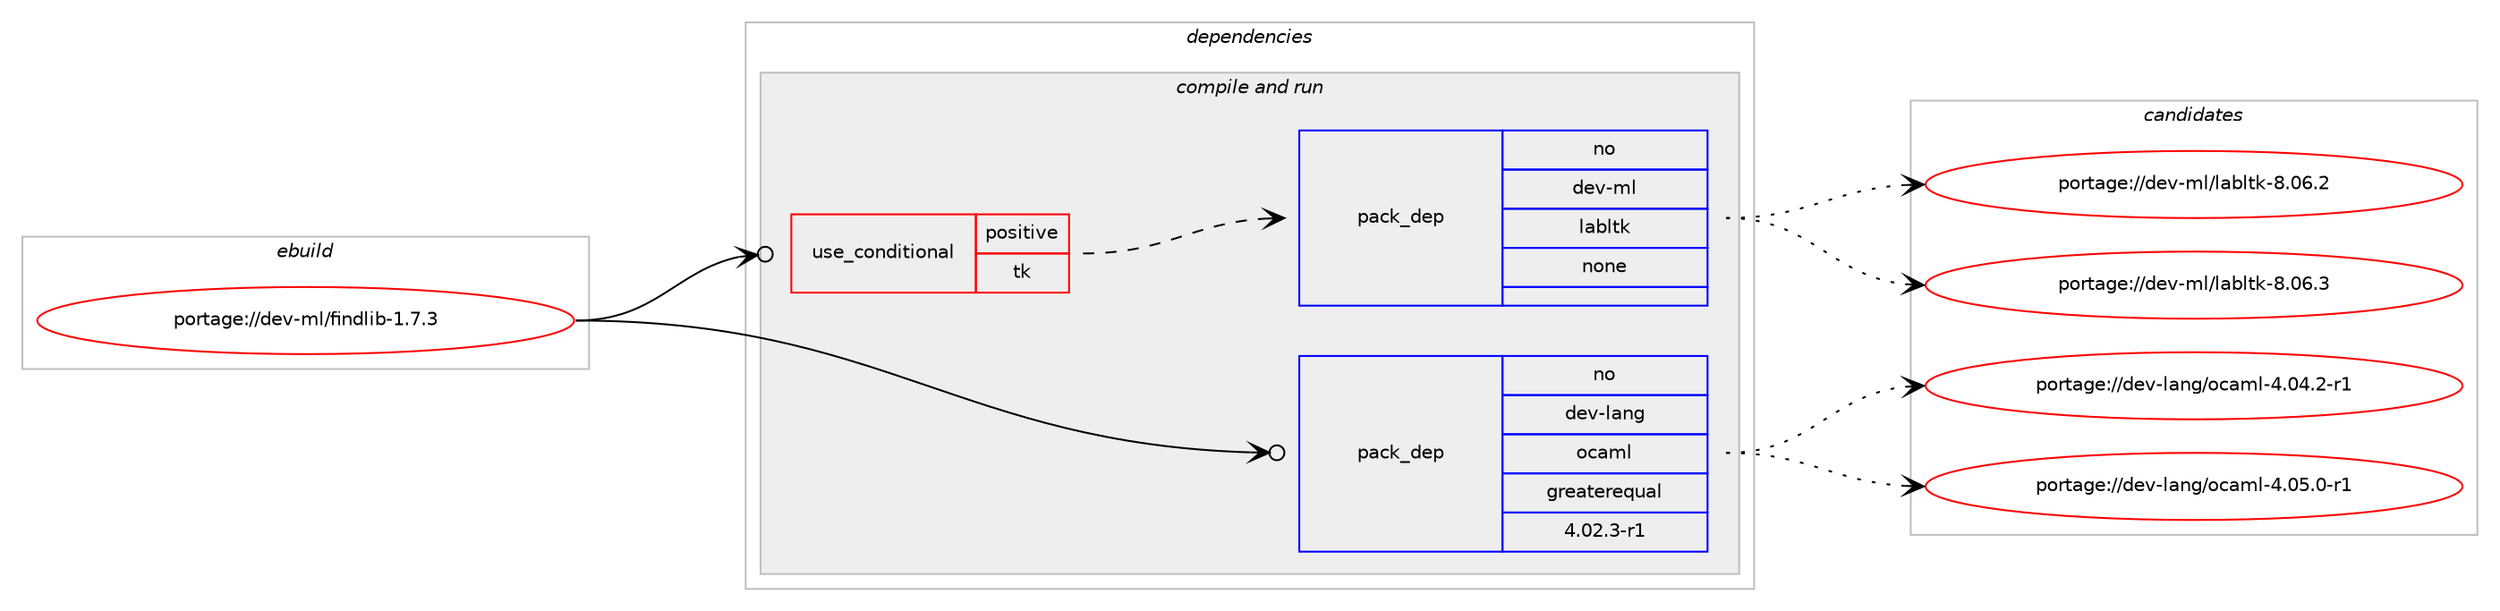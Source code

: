 digraph prolog {

# *************
# Graph options
# *************

newrank=true;
concentrate=true;
compound=true;
graph [rankdir=LR,fontname=Helvetica,fontsize=10,ranksep=1.5];#, ranksep=2.5, nodesep=0.2];
edge  [arrowhead=vee];
node  [fontname=Helvetica,fontsize=10];

# **********
# The ebuild
# **********

subgraph cluster_leftcol {
color=gray;
rank=same;
label=<<i>ebuild</i>>;
id [label="portage://dev-ml/findlib-1.7.3", color=red, width=4, href="../dev-ml/findlib-1.7.3.svg"];
}

# ****************
# The dependencies
# ****************

subgraph cluster_midcol {
color=gray;
label=<<i>dependencies</i>>;
subgraph cluster_compile {
fillcolor="#eeeeee";
style=filled;
label=<<i>compile</i>>;
}
subgraph cluster_compileandrun {
fillcolor="#eeeeee";
style=filled;
label=<<i>compile and run</i>>;
subgraph cond22377 {
dependency106352 [label=<<TABLE BORDER="0" CELLBORDER="1" CELLSPACING="0" CELLPADDING="4"><TR><TD ROWSPAN="3" CELLPADDING="10">use_conditional</TD></TR><TR><TD>positive</TD></TR><TR><TD>tk</TD></TR></TABLE>>, shape=none, color=red];
subgraph pack80831 {
dependency106353 [label=<<TABLE BORDER="0" CELLBORDER="1" CELLSPACING="0" CELLPADDING="4" WIDTH="220"><TR><TD ROWSPAN="6" CELLPADDING="30">pack_dep</TD></TR><TR><TD WIDTH="110">no</TD></TR><TR><TD>dev-ml</TD></TR><TR><TD>labltk</TD></TR><TR><TD>none</TD></TR><TR><TD></TD></TR></TABLE>>, shape=none, color=blue];
}
dependency106352:e -> dependency106353:w [weight=20,style="dashed",arrowhead="vee"];
}
id:e -> dependency106352:w [weight=20,style="solid",arrowhead="odotvee"];
subgraph pack80832 {
dependency106354 [label=<<TABLE BORDER="0" CELLBORDER="1" CELLSPACING="0" CELLPADDING="4" WIDTH="220"><TR><TD ROWSPAN="6" CELLPADDING="30">pack_dep</TD></TR><TR><TD WIDTH="110">no</TD></TR><TR><TD>dev-lang</TD></TR><TR><TD>ocaml</TD></TR><TR><TD>greaterequal</TD></TR><TR><TD>4.02.3-r1</TD></TR></TABLE>>, shape=none, color=blue];
}
id:e -> dependency106354:w [weight=20,style="solid",arrowhead="odotvee"];
}
subgraph cluster_run {
fillcolor="#eeeeee";
style=filled;
label=<<i>run</i>>;
}
}

# **************
# The candidates
# **************

subgraph cluster_choices {
rank=same;
color=gray;
label=<<i>candidates</i>>;

subgraph choice80831 {
color=black;
nodesep=1;
choiceportage1001011184510910847108979810811610745564648544650 [label="portage://dev-ml/labltk-8.06.2", color=red, width=4,href="../dev-ml/labltk-8.06.2.svg"];
choiceportage1001011184510910847108979810811610745564648544651 [label="portage://dev-ml/labltk-8.06.3", color=red, width=4,href="../dev-ml/labltk-8.06.3.svg"];
dependency106353:e -> choiceportage1001011184510910847108979810811610745564648544650:w [style=dotted,weight="100"];
dependency106353:e -> choiceportage1001011184510910847108979810811610745564648544651:w [style=dotted,weight="100"];
}
subgraph choice80832 {
color=black;
nodesep=1;
choiceportage1001011184510897110103471119997109108455246485246504511449 [label="portage://dev-lang/ocaml-4.04.2-r1", color=red, width=4,href="../dev-lang/ocaml-4.04.2-r1.svg"];
choiceportage1001011184510897110103471119997109108455246485346484511449 [label="portage://dev-lang/ocaml-4.05.0-r1", color=red, width=4,href="../dev-lang/ocaml-4.05.0-r1.svg"];
dependency106354:e -> choiceportage1001011184510897110103471119997109108455246485246504511449:w [style=dotted,weight="100"];
dependency106354:e -> choiceportage1001011184510897110103471119997109108455246485346484511449:w [style=dotted,weight="100"];
}
}

}
